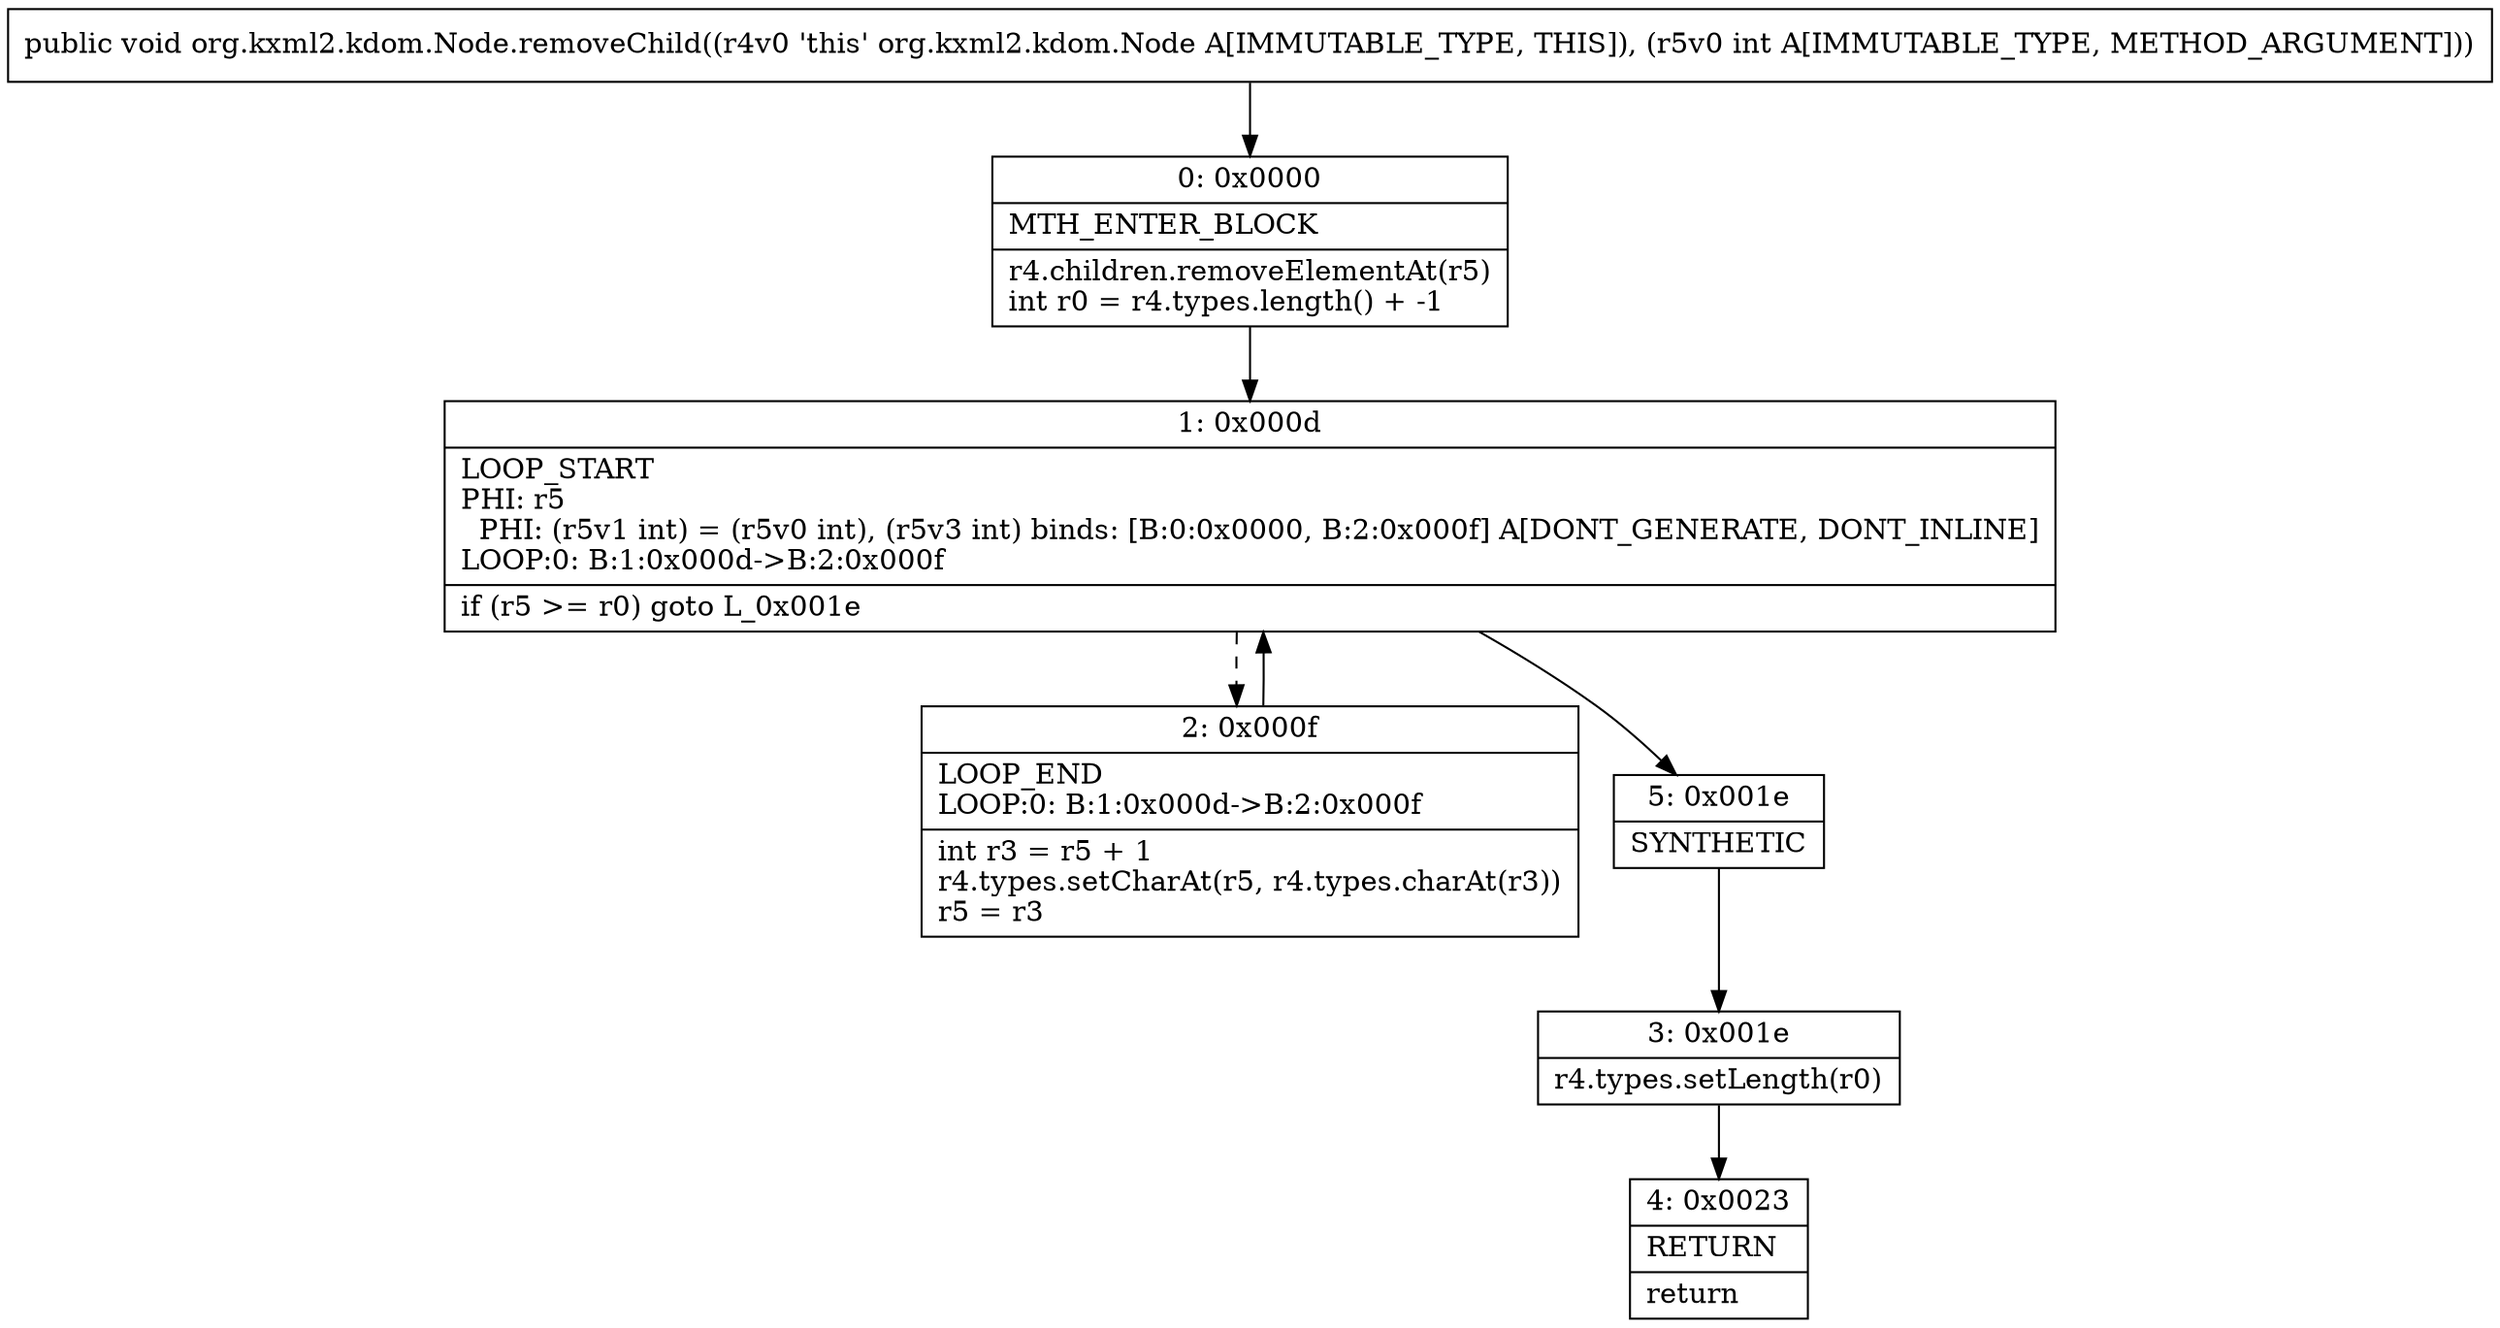 digraph "CFG fororg.kxml2.kdom.Node.removeChild(I)V" {
Node_0 [shape=record,label="{0\:\ 0x0000|MTH_ENTER_BLOCK\l|r4.children.removeElementAt(r5)\lint r0 = r4.types.length() + \-1\l}"];
Node_1 [shape=record,label="{1\:\ 0x000d|LOOP_START\lPHI: r5 \l  PHI: (r5v1 int) = (r5v0 int), (r5v3 int) binds: [B:0:0x0000, B:2:0x000f] A[DONT_GENERATE, DONT_INLINE]\lLOOP:0: B:1:0x000d\-\>B:2:0x000f\l|if (r5 \>= r0) goto L_0x001e\l}"];
Node_2 [shape=record,label="{2\:\ 0x000f|LOOP_END\lLOOP:0: B:1:0x000d\-\>B:2:0x000f\l|int r3 = r5 + 1\lr4.types.setCharAt(r5, r4.types.charAt(r3))\lr5 = r3\l}"];
Node_3 [shape=record,label="{3\:\ 0x001e|r4.types.setLength(r0)\l}"];
Node_4 [shape=record,label="{4\:\ 0x0023|RETURN\l|return\l}"];
Node_5 [shape=record,label="{5\:\ 0x001e|SYNTHETIC\l}"];
MethodNode[shape=record,label="{public void org.kxml2.kdom.Node.removeChild((r4v0 'this' org.kxml2.kdom.Node A[IMMUTABLE_TYPE, THIS]), (r5v0 int A[IMMUTABLE_TYPE, METHOD_ARGUMENT])) }"];
MethodNode -> Node_0;
Node_0 -> Node_1;
Node_1 -> Node_2[style=dashed];
Node_1 -> Node_5;
Node_2 -> Node_1;
Node_3 -> Node_4;
Node_5 -> Node_3;
}

